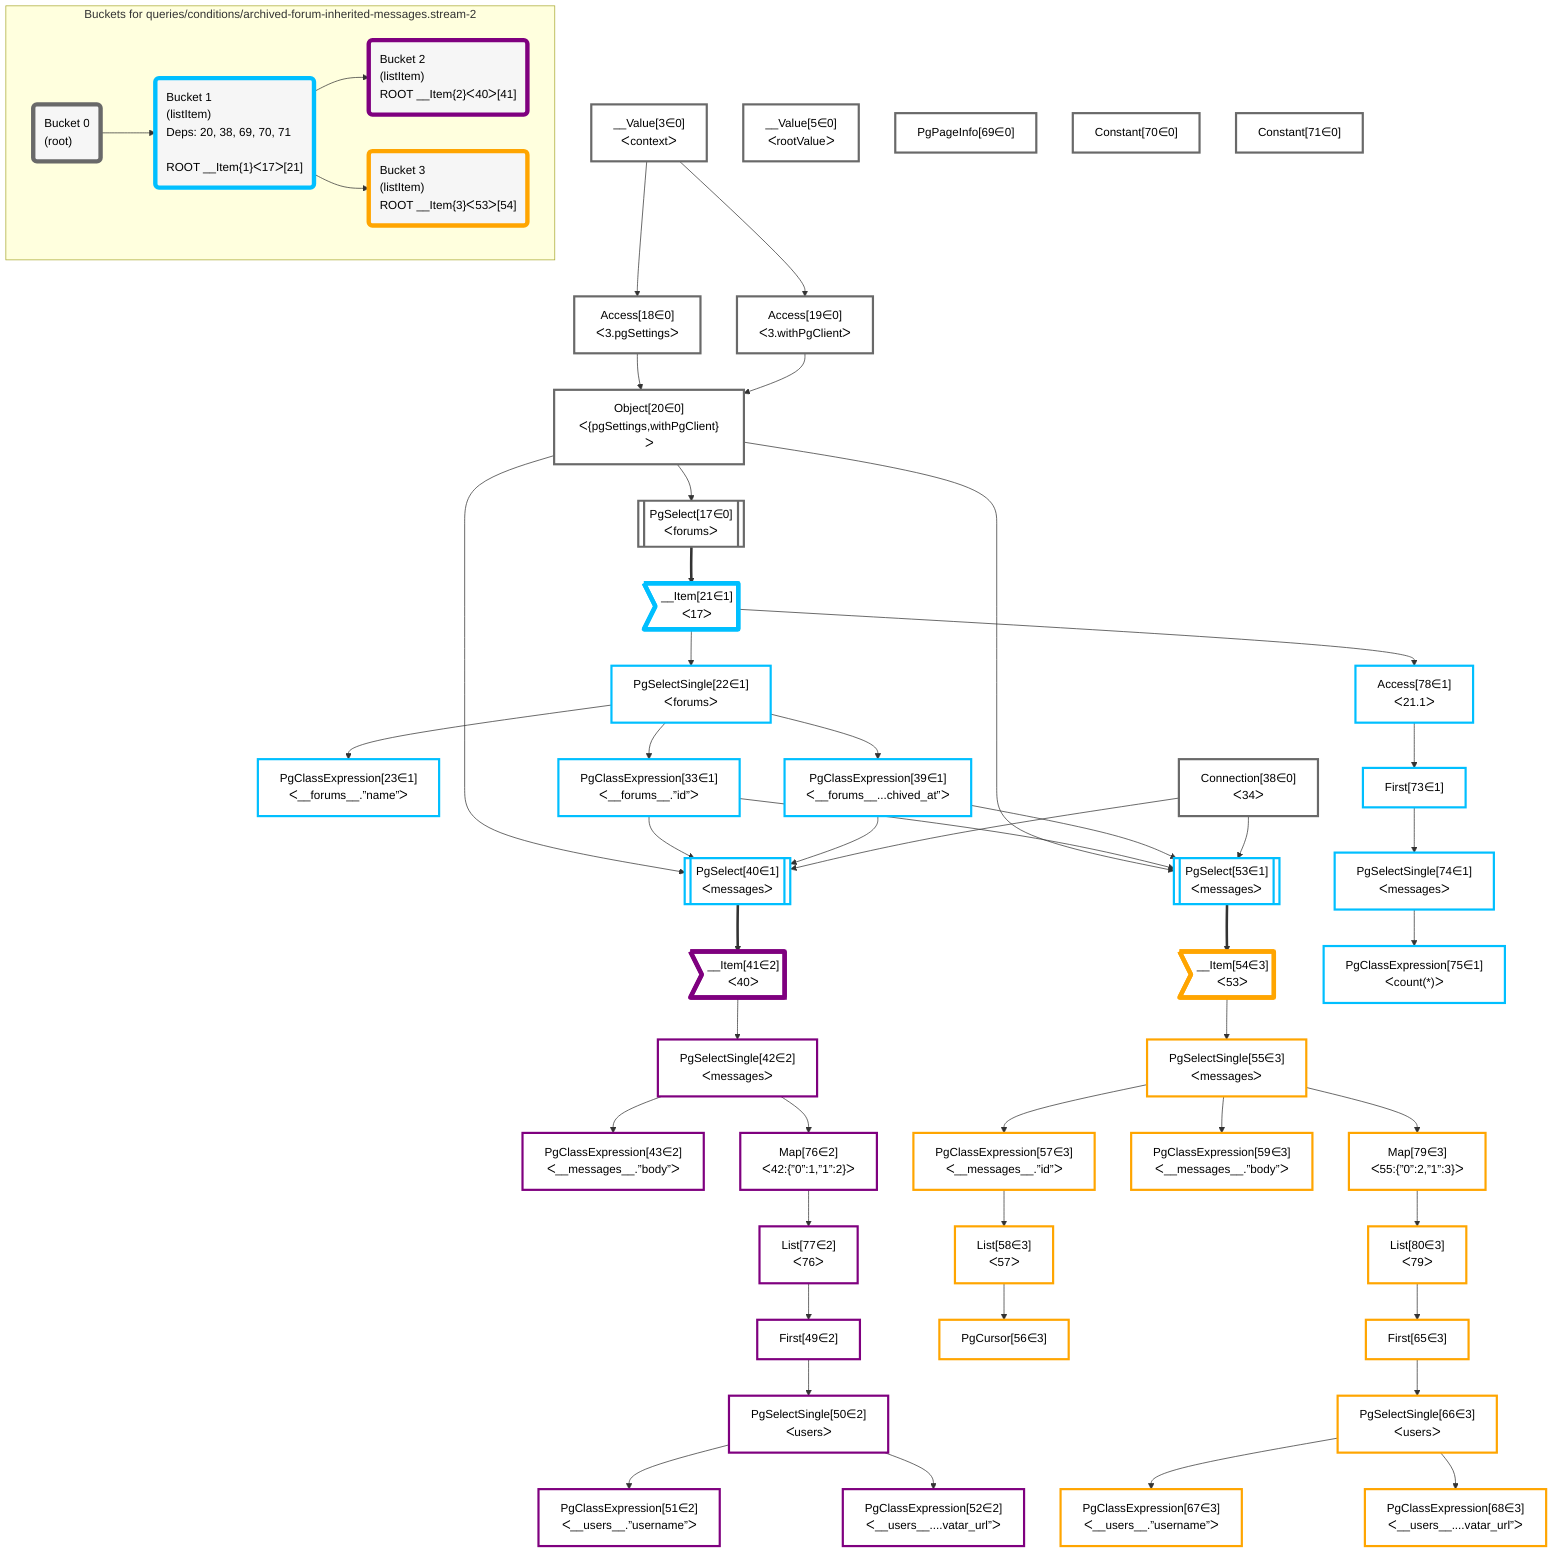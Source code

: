 graph TD
    classDef path fill:#eee,stroke:#000,color:#000
    classDef plan fill:#fff,stroke-width:3px,color:#000
    classDef itemplan fill:#fff,stroke-width:6px,color:#000
    classDef sideeffectplan fill:#f00,stroke-width:6px,color:#000
    classDef bucket fill:#f6f6f6,color:#000,stroke-width:6px,text-align:left


    %% define steps
    __Value3["__Value[3∈0]<br />ᐸcontextᐳ"]:::plan
    __Value5["__Value[5∈0]<br />ᐸrootValueᐳ"]:::plan
    Access18["Access[18∈0]<br />ᐸ3.pgSettingsᐳ"]:::plan
    Access19["Access[19∈0]<br />ᐸ3.withPgClientᐳ"]:::plan
    Object20["Object[20∈0]<br />ᐸ{pgSettings,withPgClient}ᐳ"]:::plan
    PgSelect17[["PgSelect[17∈0]<br />ᐸforumsᐳ"]]:::plan
    __Item21>"__Item[21∈1]<br />ᐸ17ᐳ"]:::itemplan
    PgSelectSingle22["PgSelectSingle[22∈1]<br />ᐸforumsᐳ"]:::plan
    PgClassExpression23["PgClassExpression[23∈1]<br />ᐸ__forums__.”name”ᐳ"]:::plan
    PgClassExpression33["PgClassExpression[33∈1]<br />ᐸ__forums__.”id”ᐳ"]:::plan
    Connection38["Connection[38∈0]<br />ᐸ34ᐳ"]:::plan
    PgClassExpression39["PgClassExpression[39∈1]<br />ᐸ__forums__...chived_at”ᐳ"]:::plan
    PgSelect40[["PgSelect[40∈1]<br />ᐸmessagesᐳ"]]:::plan
    __Item41>"__Item[41∈2]<br />ᐸ40ᐳ"]:::itemplan
    PgSelectSingle42["PgSelectSingle[42∈2]<br />ᐸmessagesᐳ"]:::plan
    PgClassExpression43["PgClassExpression[43∈2]<br />ᐸ__messages__.”body”ᐳ"]:::plan
    Map76["Map[76∈2]<br />ᐸ42:{”0”:1,”1”:2}ᐳ"]:::plan
    List77["List[77∈2]<br />ᐸ76ᐳ"]:::plan
    First49["First[49∈2]"]:::plan
    PgSelectSingle50["PgSelectSingle[50∈2]<br />ᐸusersᐳ"]:::plan
    PgClassExpression51["PgClassExpression[51∈2]<br />ᐸ__users__.”username”ᐳ"]:::plan
    PgClassExpression52["PgClassExpression[52∈2]<br />ᐸ__users__....vatar_url”ᐳ"]:::plan
    PgSelect53[["PgSelect[53∈1]<br />ᐸmessagesᐳ"]]:::plan
    __Item54>"__Item[54∈3]<br />ᐸ53ᐳ"]:::itemplan
    PgSelectSingle55["PgSelectSingle[55∈3]<br />ᐸmessagesᐳ"]:::plan
    PgClassExpression57["PgClassExpression[57∈3]<br />ᐸ__messages__.”id”ᐳ"]:::plan
    List58["List[58∈3]<br />ᐸ57ᐳ"]:::plan
    PgCursor56["PgCursor[56∈3]"]:::plan
    PgClassExpression59["PgClassExpression[59∈3]<br />ᐸ__messages__.”body”ᐳ"]:::plan
    Map79["Map[79∈3]<br />ᐸ55:{”0”:2,”1”:3}ᐳ"]:::plan
    List80["List[80∈3]<br />ᐸ79ᐳ"]:::plan
    First65["First[65∈3]"]:::plan
    PgSelectSingle66["PgSelectSingle[66∈3]<br />ᐸusersᐳ"]:::plan
    PgClassExpression67["PgClassExpression[67∈3]<br />ᐸ__users__.”username”ᐳ"]:::plan
    PgClassExpression68["PgClassExpression[68∈3]<br />ᐸ__users__....vatar_url”ᐳ"]:::plan
    PgPageInfo69["PgPageInfo[69∈0]"]:::plan
    Constant70["Constant[70∈0]"]:::plan
    Constant71["Constant[71∈0]"]:::plan
    Access78["Access[78∈1]<br />ᐸ21.1ᐳ"]:::plan
    First73["First[73∈1]"]:::plan
    PgSelectSingle74["PgSelectSingle[74∈1]<br />ᐸmessagesᐳ"]:::plan
    PgClassExpression75["PgClassExpression[75∈1]<br />ᐸcount(*)ᐳ"]:::plan

    %% plan dependencies
    __Value3 --> Access18
    __Value3 --> Access19
    Access18 & Access19 --> Object20
    Object20 --> PgSelect17
    PgSelect17 ==> __Item21
    __Item21 --> PgSelectSingle22
    PgSelectSingle22 --> PgClassExpression23
    PgSelectSingle22 --> PgClassExpression33
    PgSelectSingle22 --> PgClassExpression39
    Object20 & PgClassExpression33 & PgClassExpression39 & Connection38 --> PgSelect40
    PgSelect40 ==> __Item41
    __Item41 --> PgSelectSingle42
    PgSelectSingle42 --> PgClassExpression43
    PgSelectSingle42 --> Map76
    Map76 --> List77
    List77 --> First49
    First49 --> PgSelectSingle50
    PgSelectSingle50 --> PgClassExpression51
    PgSelectSingle50 --> PgClassExpression52
    Object20 & PgClassExpression33 & PgClassExpression39 & Connection38 --> PgSelect53
    PgSelect53 ==> __Item54
    __Item54 --> PgSelectSingle55
    PgSelectSingle55 --> PgClassExpression57
    PgClassExpression57 --> List58
    List58 --> PgCursor56
    PgSelectSingle55 --> PgClassExpression59
    PgSelectSingle55 --> Map79
    Map79 --> List80
    List80 --> First65
    First65 --> PgSelectSingle66
    PgSelectSingle66 --> PgClassExpression67
    PgSelectSingle66 --> PgClassExpression68
    __Item21 --> Access78
    Access78 --> First73
    First73 --> PgSelectSingle74
    PgSelectSingle74 --> PgClassExpression75

    subgraph "Buckets for queries/conditions/archived-forum-inherited-messages.stream-2"
    Bucket0("Bucket 0<br />(root)"):::bucket
    classDef bucket0 stroke:#696969
    class Bucket0,__Value3,__Value5,PgSelect17,Access18,Access19,Object20,Connection38,PgPageInfo69,Constant70,Constant71 bucket0
    Bucket1("Bucket 1<br />(listItem)<br />Deps: 20, 38, 69, 70, 71<br /><br />ROOT __Item{1}ᐸ17ᐳ[21]"):::bucket
    classDef bucket1 stroke:#00bfff
    class Bucket1,__Item21,PgSelectSingle22,PgClassExpression23,PgClassExpression33,PgClassExpression39,PgSelect40,PgSelect53,First73,PgSelectSingle74,PgClassExpression75,Access78 bucket1
    Bucket2("Bucket 2<br />(listItem)<br />ROOT __Item{2}ᐸ40ᐳ[41]"):::bucket
    classDef bucket2 stroke:#7f007f
    class Bucket2,__Item41,PgSelectSingle42,PgClassExpression43,First49,PgSelectSingle50,PgClassExpression51,PgClassExpression52,Map76,List77 bucket2
    Bucket3("Bucket 3<br />(listItem)<br />ROOT __Item{3}ᐸ53ᐳ[54]"):::bucket
    classDef bucket3 stroke:#ffa500
    class Bucket3,__Item54,PgSelectSingle55,PgCursor56,PgClassExpression57,List58,PgClassExpression59,First65,PgSelectSingle66,PgClassExpression67,PgClassExpression68,Map79,List80 bucket3
    Bucket0 --> Bucket1
    Bucket1 --> Bucket2 & Bucket3
    end